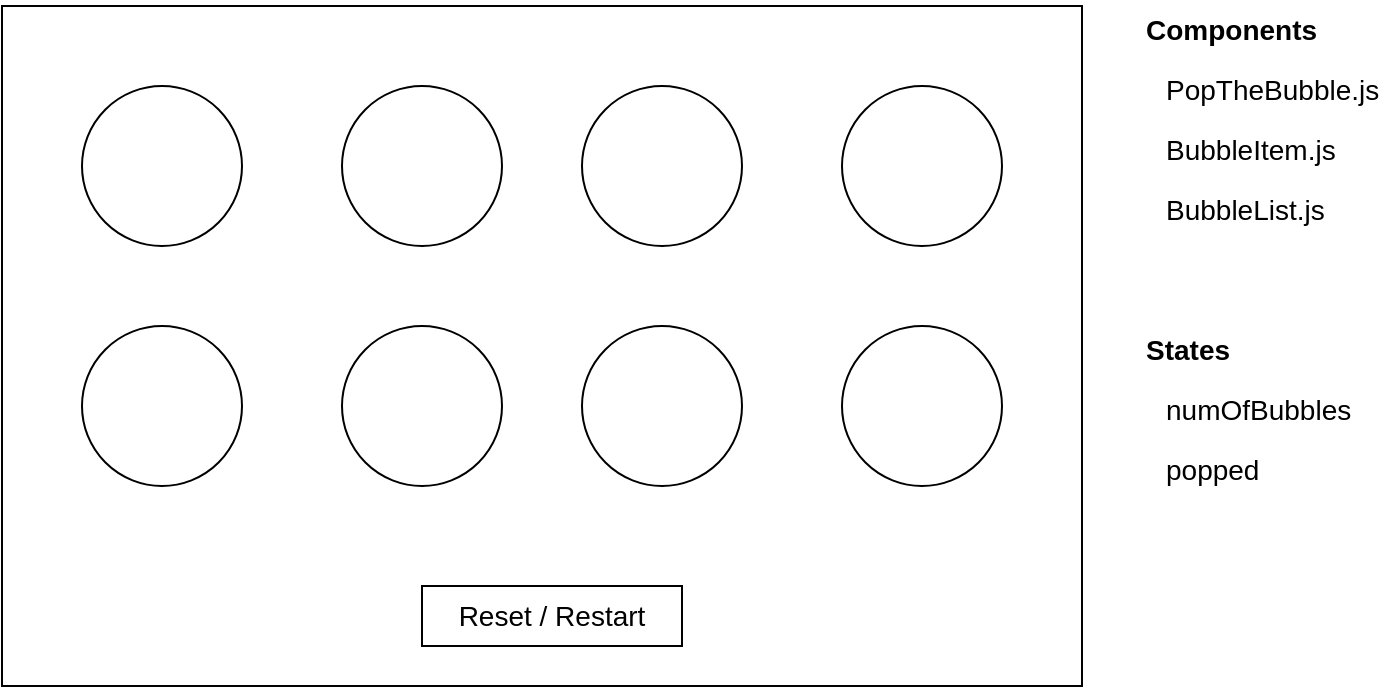 <mxfile version="19.0.3" type="github">
  <diagram id="JJPUWT6IK4F_1gokYnpI" name="Page-1">
    <mxGraphModel dx="868" dy="450" grid="1" gridSize="10" guides="1" tooltips="1" connect="1" arrows="1" fold="1" page="1" pageScale="1" pageWidth="850" pageHeight="1100" math="0" shadow="0">
      <root>
        <mxCell id="0" />
        <mxCell id="1" parent="0" />
        <mxCell id="rl8QrD7A1jihYtAeaX5O-1" value="" style="rounded=0;whiteSpace=wrap;html=1;" parent="1" vertex="1">
          <mxGeometry x="70" y="100" width="540" height="340" as="geometry" />
        </mxCell>
        <mxCell id="c_7pzGnqrnz6_iSge6my-1" value="" style="ellipse;whiteSpace=wrap;html=1;aspect=fixed;" vertex="1" parent="1">
          <mxGeometry x="110" y="140" width="80" height="80" as="geometry" />
        </mxCell>
        <mxCell id="c_7pzGnqrnz6_iSge6my-2" value="" style="ellipse;whiteSpace=wrap;html=1;aspect=fixed;" vertex="1" parent="1">
          <mxGeometry x="110" y="260" width="80" height="80" as="geometry" />
        </mxCell>
        <mxCell id="c_7pzGnqrnz6_iSge6my-3" value="" style="ellipse;whiteSpace=wrap;html=1;aspect=fixed;" vertex="1" parent="1">
          <mxGeometry x="240" y="140" width="80" height="80" as="geometry" />
        </mxCell>
        <mxCell id="c_7pzGnqrnz6_iSge6my-4" value="" style="ellipse;whiteSpace=wrap;html=1;aspect=fixed;" vertex="1" parent="1">
          <mxGeometry x="240" y="260" width="80" height="80" as="geometry" />
        </mxCell>
        <mxCell id="c_7pzGnqrnz6_iSge6my-5" value="" style="ellipse;whiteSpace=wrap;html=1;aspect=fixed;" vertex="1" parent="1">
          <mxGeometry x="360" y="140" width="80" height="80" as="geometry" />
        </mxCell>
        <mxCell id="c_7pzGnqrnz6_iSge6my-6" value="" style="ellipse;whiteSpace=wrap;html=1;aspect=fixed;" vertex="1" parent="1">
          <mxGeometry x="360" y="260" width="80" height="80" as="geometry" />
        </mxCell>
        <mxCell id="c_7pzGnqrnz6_iSge6my-7" value="" style="ellipse;whiteSpace=wrap;html=1;aspect=fixed;" vertex="1" parent="1">
          <mxGeometry x="490" y="140" width="80" height="80" as="geometry" />
        </mxCell>
        <mxCell id="c_7pzGnqrnz6_iSge6my-8" value="" style="ellipse;whiteSpace=wrap;html=1;aspect=fixed;" vertex="1" parent="1">
          <mxGeometry x="490" y="260" width="80" height="80" as="geometry" />
        </mxCell>
        <mxCell id="c_7pzGnqrnz6_iSge6my-9" value="BubbleItem.js" style="text;html=1;strokeColor=none;fillColor=none;align=left;verticalAlign=top;whiteSpace=wrap;rounded=0;fontSize=14;" vertex="1" parent="1">
          <mxGeometry x="650" y="157" width="110" height="40" as="geometry" />
        </mxCell>
        <mxCell id="c_7pzGnqrnz6_iSge6my-10" value="BubbleList.js" style="text;html=1;strokeColor=none;fillColor=none;align=left;verticalAlign=top;whiteSpace=wrap;rounded=0;fontSize=14;" vertex="1" parent="1">
          <mxGeometry x="650" y="187" width="110" height="40" as="geometry" />
        </mxCell>
        <mxCell id="c_7pzGnqrnz6_iSge6my-11" value="PopTheBubble.js" style="text;html=1;strokeColor=none;fillColor=none;align=left;verticalAlign=top;whiteSpace=wrap;rounded=0;fontSize=14;" vertex="1" parent="1">
          <mxGeometry x="650" y="127" width="110" height="40" as="geometry" />
        </mxCell>
        <mxCell id="c_7pzGnqrnz6_iSge6my-12" value="Reset / Restart" style="text;html=1;strokeColor=default;fillColor=none;align=center;verticalAlign=middle;whiteSpace=wrap;rounded=0;fontSize=14;" vertex="1" parent="1">
          <mxGeometry x="280" y="390" width="130" height="30" as="geometry" />
        </mxCell>
        <mxCell id="c_7pzGnqrnz6_iSge6my-13" value="Components" style="text;html=1;strokeColor=none;fillColor=none;align=left;verticalAlign=top;whiteSpace=wrap;rounded=0;fontSize=14;fontStyle=1" vertex="1" parent="1">
          <mxGeometry x="640" y="97" width="110" height="40" as="geometry" />
        </mxCell>
        <mxCell id="c_7pzGnqrnz6_iSge6my-14" value="States" style="text;html=1;strokeColor=none;fillColor=none;align=left;verticalAlign=top;whiteSpace=wrap;rounded=0;fontSize=14;fontStyle=1" vertex="1" parent="1">
          <mxGeometry x="640" y="257" width="110" height="40" as="geometry" />
        </mxCell>
        <mxCell id="c_7pzGnqrnz6_iSge6my-15" value="numOfBubbles" style="text;html=1;strokeColor=none;fillColor=none;align=left;verticalAlign=top;whiteSpace=wrap;rounded=0;fontSize=14;" vertex="1" parent="1">
          <mxGeometry x="650" y="287" width="110" height="40" as="geometry" />
        </mxCell>
        <mxCell id="c_7pzGnqrnz6_iSge6my-16" value="popped" style="text;html=1;strokeColor=none;fillColor=none;align=left;verticalAlign=top;whiteSpace=wrap;rounded=0;fontSize=14;" vertex="1" parent="1">
          <mxGeometry x="650" y="317" width="110" height="40" as="geometry" />
        </mxCell>
      </root>
    </mxGraphModel>
  </diagram>
</mxfile>
